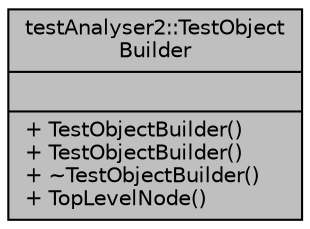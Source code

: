 digraph "testAnalyser2::TestObjectBuilder"
{
 // INTERACTIVE_SVG=YES
 // LATEX_PDF_SIZE
  edge [fontname="Helvetica",fontsize="10",labelfontname="Helvetica",labelfontsize="10"];
  node [fontname="Helvetica",fontsize="10",shape=record];
  Node1 [label="{testAnalyser2::TestObject\lBuilder\n||+ TestObjectBuilder()\l+ TestObjectBuilder()\l+ ~TestObjectBuilder()\l+ TopLevelNode()\l}",height=0.2,width=0.4,color="black", fillcolor="grey75", style="filled", fontcolor="black",tooltip=" "];
}
